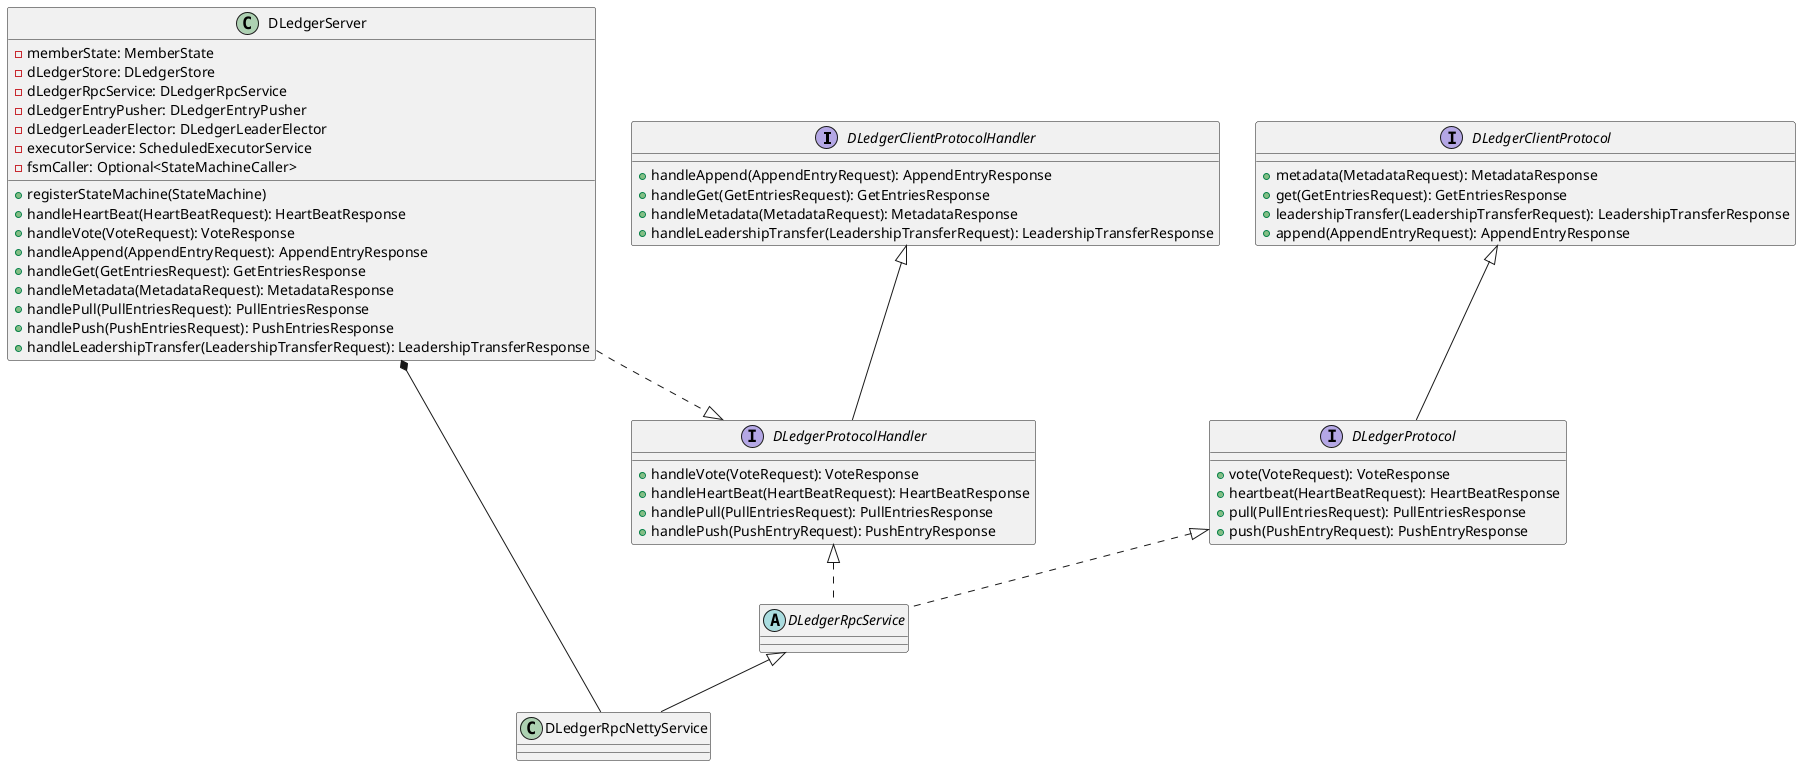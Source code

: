 @startuml

top to bottom direction

' handler
interface DLedgerClientProtocolHandler {
    + handleAppend(AppendEntryRequest): AppendEntryResponse
    + handleGet(GetEntriesRequest): GetEntriesResponse
    + handleMetadata(MetadataRequest): MetadataResponse
    + handleLeadershipTransfer(LeadershipTransferRequest): LeadershipTransferResponse
}

interface DLedgerProtocolHandler implements DLedgerClientProtocolHandler {
    + handleVote(VoteRequest): VoteResponse
    + handleHeartBeat(HeartBeatRequest): HeartBeatResponse
    + handlePull(PullEntriesRequest): PullEntriesResponse
    + handlePush(PushEntryRequest): PushEntryResponse
}

' protocol

interface DLedgerClientProtocol {
    + metadata(MetadataRequest): MetadataResponse
    + get(GetEntriesRequest): GetEntriesResponse
    + leadershipTransfer(LeadershipTransferRequest): LeadershipTransferResponse
    + append(AppendEntryRequest): AppendEntryResponse
}

interface DLedgerProtocol implements DLedgerClientProtocol {
    + vote(VoteRequest): VoteResponse
    + heartbeat(HeartBeatRequest): HeartBeatResponse
    + pull(PullEntriesRequest): PullEntriesResponse
    + push(PushEntryRequest): PushEntryResponse
}

abstract class DLedgerRpcService implements DLedgerProtocolHandler, DLedgerProtocol {
}

class DLedgerRpcNettyService extends DLedgerRpcService {
}

class DLedgerServer {
    - memberState: MemberState
    - dLedgerStore: DLedgerStore
    - dLedgerRpcService: DLedgerRpcService
    - dLedgerEntryPusher: DLedgerEntryPusher
    - dLedgerLeaderElector: DLedgerLeaderElector
    - executorService: ScheduledExecutorService
    - fsmCaller: Optional<StateMachineCaller>
    
    + registerStateMachine(StateMachine)
    + handleHeartBeat(HeartBeatRequest): HeartBeatResponse
    + handleVote(VoteRequest): VoteResponse
    + handleAppend(AppendEntryRequest): AppendEntryResponse
    + handleGet(GetEntriesRequest): GetEntriesResponse
    + handleMetadata(MetadataRequest): MetadataResponse
    + handlePull(PullEntriesRequest): PullEntriesResponse
    + handlePush(PushEntriesRequest): PushEntriesResponse
    + handleLeadershipTransfer(LeadershipTransferRequest): LeadershipTransferResponse
}

DLedgerServer ..|> DLedgerProtocolHandler
DLedgerServer *-- DLedgerRpcNettyService

@enduml